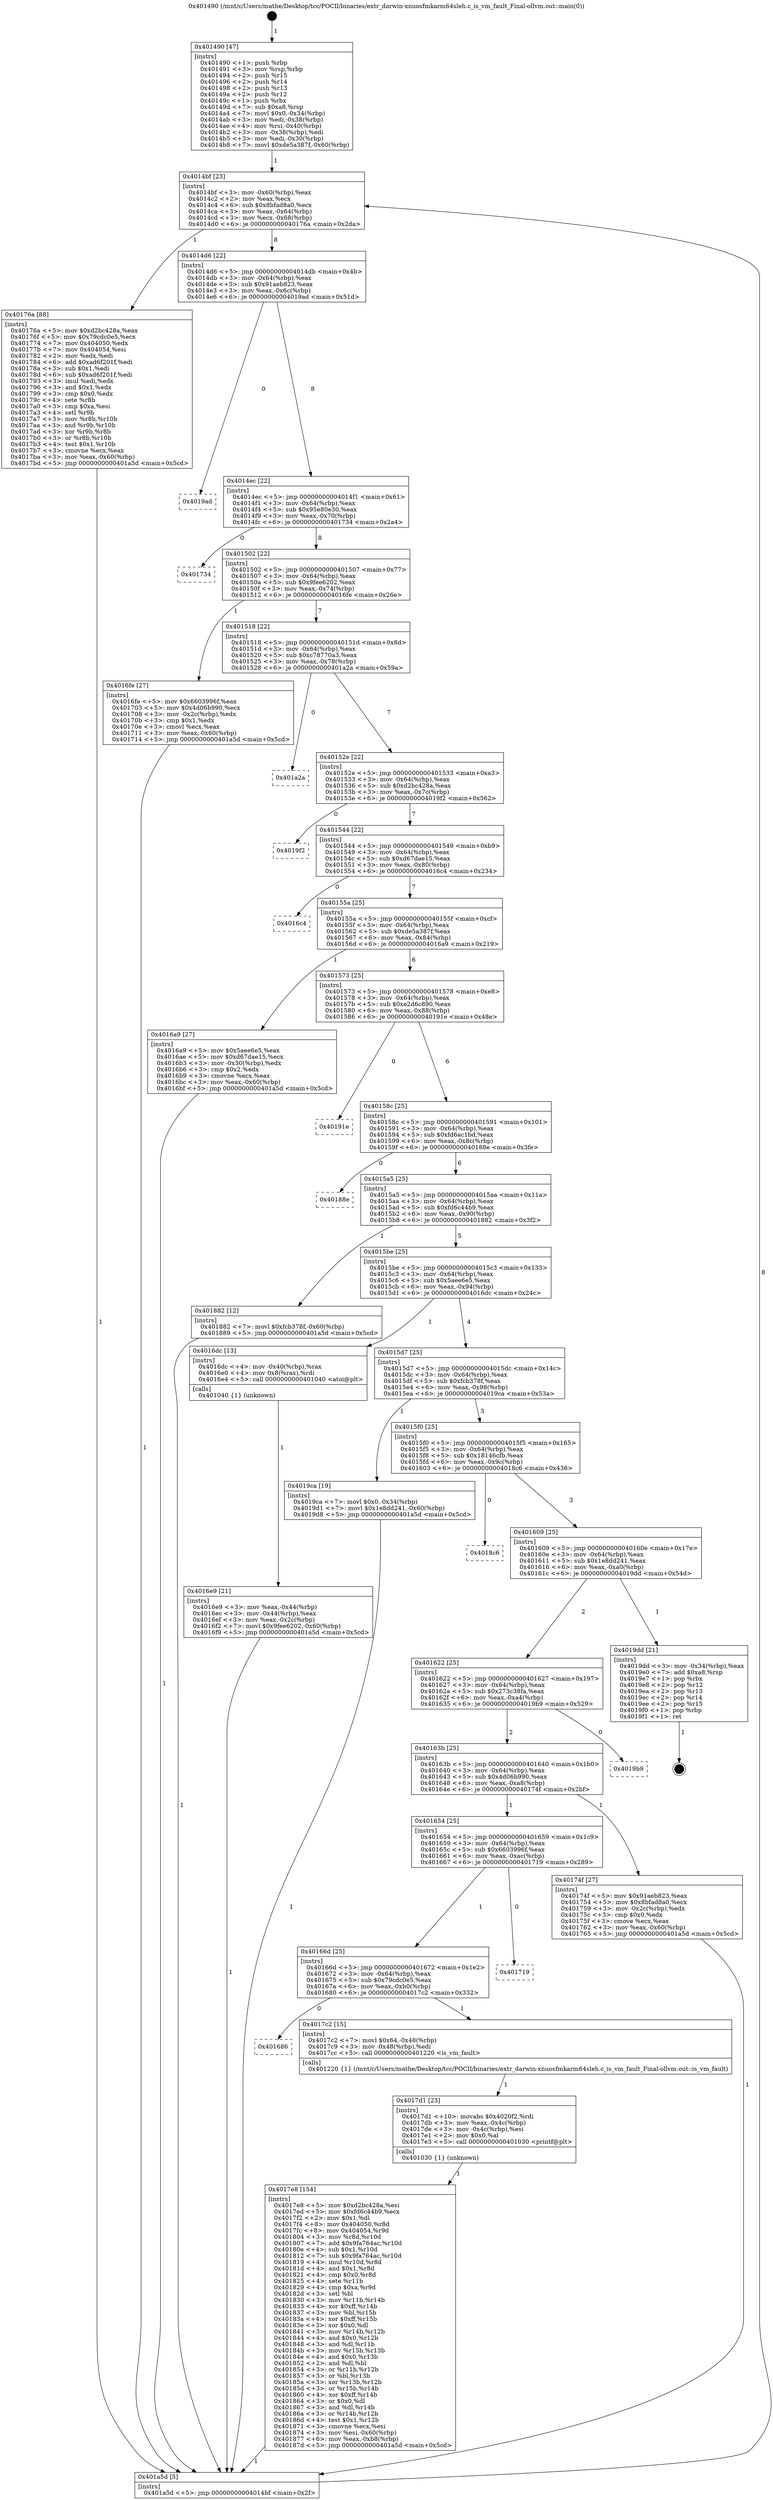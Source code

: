 digraph "0x401490" {
  label = "0x401490 (/mnt/c/Users/mathe/Desktop/tcc/POCII/binaries/extr_darwin-xnuosfmkarm64sleh.c_is_vm_fault_Final-ollvm.out::main(0))"
  labelloc = "t"
  node[shape=record]

  Entry [label="",width=0.3,height=0.3,shape=circle,fillcolor=black,style=filled]
  "0x4014bf" [label="{
     0x4014bf [23]\l
     | [instrs]\l
     &nbsp;&nbsp;0x4014bf \<+3\>: mov -0x60(%rbp),%eax\l
     &nbsp;&nbsp;0x4014c2 \<+2\>: mov %eax,%ecx\l
     &nbsp;&nbsp;0x4014c4 \<+6\>: sub $0x8bfad8a0,%ecx\l
     &nbsp;&nbsp;0x4014ca \<+3\>: mov %eax,-0x64(%rbp)\l
     &nbsp;&nbsp;0x4014cd \<+3\>: mov %ecx,-0x68(%rbp)\l
     &nbsp;&nbsp;0x4014d0 \<+6\>: je 000000000040176a \<main+0x2da\>\l
  }"]
  "0x40176a" [label="{
     0x40176a [88]\l
     | [instrs]\l
     &nbsp;&nbsp;0x40176a \<+5\>: mov $0xd2bc428a,%eax\l
     &nbsp;&nbsp;0x40176f \<+5\>: mov $0x79cdc0e5,%ecx\l
     &nbsp;&nbsp;0x401774 \<+7\>: mov 0x404050,%edx\l
     &nbsp;&nbsp;0x40177b \<+7\>: mov 0x404054,%esi\l
     &nbsp;&nbsp;0x401782 \<+2\>: mov %edx,%edi\l
     &nbsp;&nbsp;0x401784 \<+6\>: add $0xad6f201f,%edi\l
     &nbsp;&nbsp;0x40178a \<+3\>: sub $0x1,%edi\l
     &nbsp;&nbsp;0x40178d \<+6\>: sub $0xad6f201f,%edi\l
     &nbsp;&nbsp;0x401793 \<+3\>: imul %edi,%edx\l
     &nbsp;&nbsp;0x401796 \<+3\>: and $0x1,%edx\l
     &nbsp;&nbsp;0x401799 \<+3\>: cmp $0x0,%edx\l
     &nbsp;&nbsp;0x40179c \<+4\>: sete %r8b\l
     &nbsp;&nbsp;0x4017a0 \<+3\>: cmp $0xa,%esi\l
     &nbsp;&nbsp;0x4017a3 \<+4\>: setl %r9b\l
     &nbsp;&nbsp;0x4017a7 \<+3\>: mov %r8b,%r10b\l
     &nbsp;&nbsp;0x4017aa \<+3\>: and %r9b,%r10b\l
     &nbsp;&nbsp;0x4017ad \<+3\>: xor %r9b,%r8b\l
     &nbsp;&nbsp;0x4017b0 \<+3\>: or %r8b,%r10b\l
     &nbsp;&nbsp;0x4017b3 \<+4\>: test $0x1,%r10b\l
     &nbsp;&nbsp;0x4017b7 \<+3\>: cmovne %ecx,%eax\l
     &nbsp;&nbsp;0x4017ba \<+3\>: mov %eax,-0x60(%rbp)\l
     &nbsp;&nbsp;0x4017bd \<+5\>: jmp 0000000000401a5d \<main+0x5cd\>\l
  }"]
  "0x4014d6" [label="{
     0x4014d6 [22]\l
     | [instrs]\l
     &nbsp;&nbsp;0x4014d6 \<+5\>: jmp 00000000004014db \<main+0x4b\>\l
     &nbsp;&nbsp;0x4014db \<+3\>: mov -0x64(%rbp),%eax\l
     &nbsp;&nbsp;0x4014de \<+5\>: sub $0x91aeb823,%eax\l
     &nbsp;&nbsp;0x4014e3 \<+3\>: mov %eax,-0x6c(%rbp)\l
     &nbsp;&nbsp;0x4014e6 \<+6\>: je 00000000004019ad \<main+0x51d\>\l
  }"]
  Exit [label="",width=0.3,height=0.3,shape=circle,fillcolor=black,style=filled,peripheries=2]
  "0x4019ad" [label="{
     0x4019ad\l
  }", style=dashed]
  "0x4014ec" [label="{
     0x4014ec [22]\l
     | [instrs]\l
     &nbsp;&nbsp;0x4014ec \<+5\>: jmp 00000000004014f1 \<main+0x61\>\l
     &nbsp;&nbsp;0x4014f1 \<+3\>: mov -0x64(%rbp),%eax\l
     &nbsp;&nbsp;0x4014f4 \<+5\>: sub $0x95e80e30,%eax\l
     &nbsp;&nbsp;0x4014f9 \<+3\>: mov %eax,-0x70(%rbp)\l
     &nbsp;&nbsp;0x4014fc \<+6\>: je 0000000000401734 \<main+0x2a4\>\l
  }"]
  "0x4017e8" [label="{
     0x4017e8 [154]\l
     | [instrs]\l
     &nbsp;&nbsp;0x4017e8 \<+5\>: mov $0xd2bc428a,%esi\l
     &nbsp;&nbsp;0x4017ed \<+5\>: mov $0xfd6c44b9,%ecx\l
     &nbsp;&nbsp;0x4017f2 \<+2\>: mov $0x1,%dl\l
     &nbsp;&nbsp;0x4017f4 \<+8\>: mov 0x404050,%r8d\l
     &nbsp;&nbsp;0x4017fc \<+8\>: mov 0x404054,%r9d\l
     &nbsp;&nbsp;0x401804 \<+3\>: mov %r8d,%r10d\l
     &nbsp;&nbsp;0x401807 \<+7\>: add $0x9fa764ac,%r10d\l
     &nbsp;&nbsp;0x40180e \<+4\>: sub $0x1,%r10d\l
     &nbsp;&nbsp;0x401812 \<+7\>: sub $0x9fa764ac,%r10d\l
     &nbsp;&nbsp;0x401819 \<+4\>: imul %r10d,%r8d\l
     &nbsp;&nbsp;0x40181d \<+4\>: and $0x1,%r8d\l
     &nbsp;&nbsp;0x401821 \<+4\>: cmp $0x0,%r8d\l
     &nbsp;&nbsp;0x401825 \<+4\>: sete %r11b\l
     &nbsp;&nbsp;0x401829 \<+4\>: cmp $0xa,%r9d\l
     &nbsp;&nbsp;0x40182d \<+3\>: setl %bl\l
     &nbsp;&nbsp;0x401830 \<+3\>: mov %r11b,%r14b\l
     &nbsp;&nbsp;0x401833 \<+4\>: xor $0xff,%r14b\l
     &nbsp;&nbsp;0x401837 \<+3\>: mov %bl,%r15b\l
     &nbsp;&nbsp;0x40183a \<+4\>: xor $0xff,%r15b\l
     &nbsp;&nbsp;0x40183e \<+3\>: xor $0x0,%dl\l
     &nbsp;&nbsp;0x401841 \<+3\>: mov %r14b,%r12b\l
     &nbsp;&nbsp;0x401844 \<+4\>: and $0x0,%r12b\l
     &nbsp;&nbsp;0x401848 \<+3\>: and %dl,%r11b\l
     &nbsp;&nbsp;0x40184b \<+3\>: mov %r15b,%r13b\l
     &nbsp;&nbsp;0x40184e \<+4\>: and $0x0,%r13b\l
     &nbsp;&nbsp;0x401852 \<+2\>: and %dl,%bl\l
     &nbsp;&nbsp;0x401854 \<+3\>: or %r11b,%r12b\l
     &nbsp;&nbsp;0x401857 \<+3\>: or %bl,%r13b\l
     &nbsp;&nbsp;0x40185a \<+3\>: xor %r13b,%r12b\l
     &nbsp;&nbsp;0x40185d \<+3\>: or %r15b,%r14b\l
     &nbsp;&nbsp;0x401860 \<+4\>: xor $0xff,%r14b\l
     &nbsp;&nbsp;0x401864 \<+3\>: or $0x0,%dl\l
     &nbsp;&nbsp;0x401867 \<+3\>: and %dl,%r14b\l
     &nbsp;&nbsp;0x40186a \<+3\>: or %r14b,%r12b\l
     &nbsp;&nbsp;0x40186d \<+4\>: test $0x1,%r12b\l
     &nbsp;&nbsp;0x401871 \<+3\>: cmovne %ecx,%esi\l
     &nbsp;&nbsp;0x401874 \<+3\>: mov %esi,-0x60(%rbp)\l
     &nbsp;&nbsp;0x401877 \<+6\>: mov %eax,-0xb8(%rbp)\l
     &nbsp;&nbsp;0x40187d \<+5\>: jmp 0000000000401a5d \<main+0x5cd\>\l
  }"]
  "0x401734" [label="{
     0x401734\l
  }", style=dashed]
  "0x401502" [label="{
     0x401502 [22]\l
     | [instrs]\l
     &nbsp;&nbsp;0x401502 \<+5\>: jmp 0000000000401507 \<main+0x77\>\l
     &nbsp;&nbsp;0x401507 \<+3\>: mov -0x64(%rbp),%eax\l
     &nbsp;&nbsp;0x40150a \<+5\>: sub $0x9fee6202,%eax\l
     &nbsp;&nbsp;0x40150f \<+3\>: mov %eax,-0x74(%rbp)\l
     &nbsp;&nbsp;0x401512 \<+6\>: je 00000000004016fe \<main+0x26e\>\l
  }"]
  "0x4017d1" [label="{
     0x4017d1 [23]\l
     | [instrs]\l
     &nbsp;&nbsp;0x4017d1 \<+10\>: movabs $0x4020f2,%rdi\l
     &nbsp;&nbsp;0x4017db \<+3\>: mov %eax,-0x4c(%rbp)\l
     &nbsp;&nbsp;0x4017de \<+3\>: mov -0x4c(%rbp),%esi\l
     &nbsp;&nbsp;0x4017e1 \<+2\>: mov $0x0,%al\l
     &nbsp;&nbsp;0x4017e3 \<+5\>: call 0000000000401030 \<printf@plt\>\l
     | [calls]\l
     &nbsp;&nbsp;0x401030 \{1\} (unknown)\l
  }"]
  "0x4016fe" [label="{
     0x4016fe [27]\l
     | [instrs]\l
     &nbsp;&nbsp;0x4016fe \<+5\>: mov $0x6603996f,%eax\l
     &nbsp;&nbsp;0x401703 \<+5\>: mov $0x4d06b990,%ecx\l
     &nbsp;&nbsp;0x401708 \<+3\>: mov -0x2c(%rbp),%edx\l
     &nbsp;&nbsp;0x40170b \<+3\>: cmp $0x1,%edx\l
     &nbsp;&nbsp;0x40170e \<+3\>: cmovl %ecx,%eax\l
     &nbsp;&nbsp;0x401711 \<+3\>: mov %eax,-0x60(%rbp)\l
     &nbsp;&nbsp;0x401714 \<+5\>: jmp 0000000000401a5d \<main+0x5cd\>\l
  }"]
  "0x401518" [label="{
     0x401518 [22]\l
     | [instrs]\l
     &nbsp;&nbsp;0x401518 \<+5\>: jmp 000000000040151d \<main+0x8d\>\l
     &nbsp;&nbsp;0x40151d \<+3\>: mov -0x64(%rbp),%eax\l
     &nbsp;&nbsp;0x401520 \<+5\>: sub $0xc78770a3,%eax\l
     &nbsp;&nbsp;0x401525 \<+3\>: mov %eax,-0x78(%rbp)\l
     &nbsp;&nbsp;0x401528 \<+6\>: je 0000000000401a2a \<main+0x59a\>\l
  }"]
  "0x401686" [label="{
     0x401686\l
  }", style=dashed]
  "0x401a2a" [label="{
     0x401a2a\l
  }", style=dashed]
  "0x40152e" [label="{
     0x40152e [22]\l
     | [instrs]\l
     &nbsp;&nbsp;0x40152e \<+5\>: jmp 0000000000401533 \<main+0xa3\>\l
     &nbsp;&nbsp;0x401533 \<+3\>: mov -0x64(%rbp),%eax\l
     &nbsp;&nbsp;0x401536 \<+5\>: sub $0xd2bc428a,%eax\l
     &nbsp;&nbsp;0x40153b \<+3\>: mov %eax,-0x7c(%rbp)\l
     &nbsp;&nbsp;0x40153e \<+6\>: je 00000000004019f2 \<main+0x562\>\l
  }"]
  "0x4017c2" [label="{
     0x4017c2 [15]\l
     | [instrs]\l
     &nbsp;&nbsp;0x4017c2 \<+7\>: movl $0x64,-0x48(%rbp)\l
     &nbsp;&nbsp;0x4017c9 \<+3\>: mov -0x48(%rbp),%edi\l
     &nbsp;&nbsp;0x4017cc \<+5\>: call 0000000000401220 \<is_vm_fault\>\l
     | [calls]\l
     &nbsp;&nbsp;0x401220 \{1\} (/mnt/c/Users/mathe/Desktop/tcc/POCII/binaries/extr_darwin-xnuosfmkarm64sleh.c_is_vm_fault_Final-ollvm.out::is_vm_fault)\l
  }"]
  "0x4019f2" [label="{
     0x4019f2\l
  }", style=dashed]
  "0x401544" [label="{
     0x401544 [22]\l
     | [instrs]\l
     &nbsp;&nbsp;0x401544 \<+5\>: jmp 0000000000401549 \<main+0xb9\>\l
     &nbsp;&nbsp;0x401549 \<+3\>: mov -0x64(%rbp),%eax\l
     &nbsp;&nbsp;0x40154c \<+5\>: sub $0xd67dae15,%eax\l
     &nbsp;&nbsp;0x401551 \<+3\>: mov %eax,-0x80(%rbp)\l
     &nbsp;&nbsp;0x401554 \<+6\>: je 00000000004016c4 \<main+0x234\>\l
  }"]
  "0x40166d" [label="{
     0x40166d [25]\l
     | [instrs]\l
     &nbsp;&nbsp;0x40166d \<+5\>: jmp 0000000000401672 \<main+0x1e2\>\l
     &nbsp;&nbsp;0x401672 \<+3\>: mov -0x64(%rbp),%eax\l
     &nbsp;&nbsp;0x401675 \<+5\>: sub $0x79cdc0e5,%eax\l
     &nbsp;&nbsp;0x40167a \<+6\>: mov %eax,-0xb0(%rbp)\l
     &nbsp;&nbsp;0x401680 \<+6\>: je 00000000004017c2 \<main+0x332\>\l
  }"]
  "0x4016c4" [label="{
     0x4016c4\l
  }", style=dashed]
  "0x40155a" [label="{
     0x40155a [25]\l
     | [instrs]\l
     &nbsp;&nbsp;0x40155a \<+5\>: jmp 000000000040155f \<main+0xcf\>\l
     &nbsp;&nbsp;0x40155f \<+3\>: mov -0x64(%rbp),%eax\l
     &nbsp;&nbsp;0x401562 \<+5\>: sub $0xde5a387f,%eax\l
     &nbsp;&nbsp;0x401567 \<+6\>: mov %eax,-0x84(%rbp)\l
     &nbsp;&nbsp;0x40156d \<+6\>: je 00000000004016a9 \<main+0x219\>\l
  }"]
  "0x401719" [label="{
     0x401719\l
  }", style=dashed]
  "0x4016a9" [label="{
     0x4016a9 [27]\l
     | [instrs]\l
     &nbsp;&nbsp;0x4016a9 \<+5\>: mov $0x5aee6e5,%eax\l
     &nbsp;&nbsp;0x4016ae \<+5\>: mov $0xd67dae15,%ecx\l
     &nbsp;&nbsp;0x4016b3 \<+3\>: mov -0x30(%rbp),%edx\l
     &nbsp;&nbsp;0x4016b6 \<+3\>: cmp $0x2,%edx\l
     &nbsp;&nbsp;0x4016b9 \<+3\>: cmovne %ecx,%eax\l
     &nbsp;&nbsp;0x4016bc \<+3\>: mov %eax,-0x60(%rbp)\l
     &nbsp;&nbsp;0x4016bf \<+5\>: jmp 0000000000401a5d \<main+0x5cd\>\l
  }"]
  "0x401573" [label="{
     0x401573 [25]\l
     | [instrs]\l
     &nbsp;&nbsp;0x401573 \<+5\>: jmp 0000000000401578 \<main+0xe8\>\l
     &nbsp;&nbsp;0x401578 \<+3\>: mov -0x64(%rbp),%eax\l
     &nbsp;&nbsp;0x40157b \<+5\>: sub $0xe2d6c890,%eax\l
     &nbsp;&nbsp;0x401580 \<+6\>: mov %eax,-0x88(%rbp)\l
     &nbsp;&nbsp;0x401586 \<+6\>: je 000000000040191e \<main+0x48e\>\l
  }"]
  "0x401a5d" [label="{
     0x401a5d [5]\l
     | [instrs]\l
     &nbsp;&nbsp;0x401a5d \<+5\>: jmp 00000000004014bf \<main+0x2f\>\l
  }"]
  "0x401490" [label="{
     0x401490 [47]\l
     | [instrs]\l
     &nbsp;&nbsp;0x401490 \<+1\>: push %rbp\l
     &nbsp;&nbsp;0x401491 \<+3\>: mov %rsp,%rbp\l
     &nbsp;&nbsp;0x401494 \<+2\>: push %r15\l
     &nbsp;&nbsp;0x401496 \<+2\>: push %r14\l
     &nbsp;&nbsp;0x401498 \<+2\>: push %r13\l
     &nbsp;&nbsp;0x40149a \<+2\>: push %r12\l
     &nbsp;&nbsp;0x40149c \<+1\>: push %rbx\l
     &nbsp;&nbsp;0x40149d \<+7\>: sub $0xa8,%rsp\l
     &nbsp;&nbsp;0x4014a4 \<+7\>: movl $0x0,-0x34(%rbp)\l
     &nbsp;&nbsp;0x4014ab \<+3\>: mov %edi,-0x38(%rbp)\l
     &nbsp;&nbsp;0x4014ae \<+4\>: mov %rsi,-0x40(%rbp)\l
     &nbsp;&nbsp;0x4014b2 \<+3\>: mov -0x38(%rbp),%edi\l
     &nbsp;&nbsp;0x4014b5 \<+3\>: mov %edi,-0x30(%rbp)\l
     &nbsp;&nbsp;0x4014b8 \<+7\>: movl $0xde5a387f,-0x60(%rbp)\l
  }"]
  "0x401654" [label="{
     0x401654 [25]\l
     | [instrs]\l
     &nbsp;&nbsp;0x401654 \<+5\>: jmp 0000000000401659 \<main+0x1c9\>\l
     &nbsp;&nbsp;0x401659 \<+3\>: mov -0x64(%rbp),%eax\l
     &nbsp;&nbsp;0x40165c \<+5\>: sub $0x6603996f,%eax\l
     &nbsp;&nbsp;0x401661 \<+6\>: mov %eax,-0xac(%rbp)\l
     &nbsp;&nbsp;0x401667 \<+6\>: je 0000000000401719 \<main+0x289\>\l
  }"]
  "0x40191e" [label="{
     0x40191e\l
  }", style=dashed]
  "0x40158c" [label="{
     0x40158c [25]\l
     | [instrs]\l
     &nbsp;&nbsp;0x40158c \<+5\>: jmp 0000000000401591 \<main+0x101\>\l
     &nbsp;&nbsp;0x401591 \<+3\>: mov -0x64(%rbp),%eax\l
     &nbsp;&nbsp;0x401594 \<+5\>: sub $0xfd6ac1bd,%eax\l
     &nbsp;&nbsp;0x401599 \<+6\>: mov %eax,-0x8c(%rbp)\l
     &nbsp;&nbsp;0x40159f \<+6\>: je 000000000040188e \<main+0x3fe\>\l
  }"]
  "0x40174f" [label="{
     0x40174f [27]\l
     | [instrs]\l
     &nbsp;&nbsp;0x40174f \<+5\>: mov $0x91aeb823,%eax\l
     &nbsp;&nbsp;0x401754 \<+5\>: mov $0x8bfad8a0,%ecx\l
     &nbsp;&nbsp;0x401759 \<+3\>: mov -0x2c(%rbp),%edx\l
     &nbsp;&nbsp;0x40175c \<+3\>: cmp $0x0,%edx\l
     &nbsp;&nbsp;0x40175f \<+3\>: cmove %ecx,%eax\l
     &nbsp;&nbsp;0x401762 \<+3\>: mov %eax,-0x60(%rbp)\l
     &nbsp;&nbsp;0x401765 \<+5\>: jmp 0000000000401a5d \<main+0x5cd\>\l
  }"]
  "0x40188e" [label="{
     0x40188e\l
  }", style=dashed]
  "0x4015a5" [label="{
     0x4015a5 [25]\l
     | [instrs]\l
     &nbsp;&nbsp;0x4015a5 \<+5\>: jmp 00000000004015aa \<main+0x11a\>\l
     &nbsp;&nbsp;0x4015aa \<+3\>: mov -0x64(%rbp),%eax\l
     &nbsp;&nbsp;0x4015ad \<+5\>: sub $0xfd6c44b9,%eax\l
     &nbsp;&nbsp;0x4015b2 \<+6\>: mov %eax,-0x90(%rbp)\l
     &nbsp;&nbsp;0x4015b8 \<+6\>: je 0000000000401882 \<main+0x3f2\>\l
  }"]
  "0x40163b" [label="{
     0x40163b [25]\l
     | [instrs]\l
     &nbsp;&nbsp;0x40163b \<+5\>: jmp 0000000000401640 \<main+0x1b0\>\l
     &nbsp;&nbsp;0x401640 \<+3\>: mov -0x64(%rbp),%eax\l
     &nbsp;&nbsp;0x401643 \<+5\>: sub $0x4d06b990,%eax\l
     &nbsp;&nbsp;0x401648 \<+6\>: mov %eax,-0xa8(%rbp)\l
     &nbsp;&nbsp;0x40164e \<+6\>: je 000000000040174f \<main+0x2bf\>\l
  }"]
  "0x401882" [label="{
     0x401882 [12]\l
     | [instrs]\l
     &nbsp;&nbsp;0x401882 \<+7\>: movl $0xfcb378f,-0x60(%rbp)\l
     &nbsp;&nbsp;0x401889 \<+5\>: jmp 0000000000401a5d \<main+0x5cd\>\l
  }"]
  "0x4015be" [label="{
     0x4015be [25]\l
     | [instrs]\l
     &nbsp;&nbsp;0x4015be \<+5\>: jmp 00000000004015c3 \<main+0x133\>\l
     &nbsp;&nbsp;0x4015c3 \<+3\>: mov -0x64(%rbp),%eax\l
     &nbsp;&nbsp;0x4015c6 \<+5\>: sub $0x5aee6e5,%eax\l
     &nbsp;&nbsp;0x4015cb \<+6\>: mov %eax,-0x94(%rbp)\l
     &nbsp;&nbsp;0x4015d1 \<+6\>: je 00000000004016dc \<main+0x24c\>\l
  }"]
  "0x4019b9" [label="{
     0x4019b9\l
  }", style=dashed]
  "0x4016dc" [label="{
     0x4016dc [13]\l
     | [instrs]\l
     &nbsp;&nbsp;0x4016dc \<+4\>: mov -0x40(%rbp),%rax\l
     &nbsp;&nbsp;0x4016e0 \<+4\>: mov 0x8(%rax),%rdi\l
     &nbsp;&nbsp;0x4016e4 \<+5\>: call 0000000000401040 \<atoi@plt\>\l
     | [calls]\l
     &nbsp;&nbsp;0x401040 \{1\} (unknown)\l
  }"]
  "0x4015d7" [label="{
     0x4015d7 [25]\l
     | [instrs]\l
     &nbsp;&nbsp;0x4015d7 \<+5\>: jmp 00000000004015dc \<main+0x14c\>\l
     &nbsp;&nbsp;0x4015dc \<+3\>: mov -0x64(%rbp),%eax\l
     &nbsp;&nbsp;0x4015df \<+5\>: sub $0xfcb378f,%eax\l
     &nbsp;&nbsp;0x4015e4 \<+6\>: mov %eax,-0x98(%rbp)\l
     &nbsp;&nbsp;0x4015ea \<+6\>: je 00000000004019ca \<main+0x53a\>\l
  }"]
  "0x4016e9" [label="{
     0x4016e9 [21]\l
     | [instrs]\l
     &nbsp;&nbsp;0x4016e9 \<+3\>: mov %eax,-0x44(%rbp)\l
     &nbsp;&nbsp;0x4016ec \<+3\>: mov -0x44(%rbp),%eax\l
     &nbsp;&nbsp;0x4016ef \<+3\>: mov %eax,-0x2c(%rbp)\l
     &nbsp;&nbsp;0x4016f2 \<+7\>: movl $0x9fee6202,-0x60(%rbp)\l
     &nbsp;&nbsp;0x4016f9 \<+5\>: jmp 0000000000401a5d \<main+0x5cd\>\l
  }"]
  "0x401622" [label="{
     0x401622 [25]\l
     | [instrs]\l
     &nbsp;&nbsp;0x401622 \<+5\>: jmp 0000000000401627 \<main+0x197\>\l
     &nbsp;&nbsp;0x401627 \<+3\>: mov -0x64(%rbp),%eax\l
     &nbsp;&nbsp;0x40162a \<+5\>: sub $0x273c38fa,%eax\l
     &nbsp;&nbsp;0x40162f \<+6\>: mov %eax,-0xa4(%rbp)\l
     &nbsp;&nbsp;0x401635 \<+6\>: je 00000000004019b9 \<main+0x529\>\l
  }"]
  "0x4019ca" [label="{
     0x4019ca [19]\l
     | [instrs]\l
     &nbsp;&nbsp;0x4019ca \<+7\>: movl $0x0,-0x34(%rbp)\l
     &nbsp;&nbsp;0x4019d1 \<+7\>: movl $0x1e8dd241,-0x60(%rbp)\l
     &nbsp;&nbsp;0x4019d8 \<+5\>: jmp 0000000000401a5d \<main+0x5cd\>\l
  }"]
  "0x4015f0" [label="{
     0x4015f0 [25]\l
     | [instrs]\l
     &nbsp;&nbsp;0x4015f0 \<+5\>: jmp 00000000004015f5 \<main+0x165\>\l
     &nbsp;&nbsp;0x4015f5 \<+3\>: mov -0x64(%rbp),%eax\l
     &nbsp;&nbsp;0x4015f8 \<+5\>: sub $0x18146cfb,%eax\l
     &nbsp;&nbsp;0x4015fd \<+6\>: mov %eax,-0x9c(%rbp)\l
     &nbsp;&nbsp;0x401603 \<+6\>: je 00000000004018c6 \<main+0x436\>\l
  }"]
  "0x4019dd" [label="{
     0x4019dd [21]\l
     | [instrs]\l
     &nbsp;&nbsp;0x4019dd \<+3\>: mov -0x34(%rbp),%eax\l
     &nbsp;&nbsp;0x4019e0 \<+7\>: add $0xa8,%rsp\l
     &nbsp;&nbsp;0x4019e7 \<+1\>: pop %rbx\l
     &nbsp;&nbsp;0x4019e8 \<+2\>: pop %r12\l
     &nbsp;&nbsp;0x4019ea \<+2\>: pop %r13\l
     &nbsp;&nbsp;0x4019ec \<+2\>: pop %r14\l
     &nbsp;&nbsp;0x4019ee \<+2\>: pop %r15\l
     &nbsp;&nbsp;0x4019f0 \<+1\>: pop %rbp\l
     &nbsp;&nbsp;0x4019f1 \<+1\>: ret\l
  }"]
  "0x4018c6" [label="{
     0x4018c6\l
  }", style=dashed]
  "0x401609" [label="{
     0x401609 [25]\l
     | [instrs]\l
     &nbsp;&nbsp;0x401609 \<+5\>: jmp 000000000040160e \<main+0x17e\>\l
     &nbsp;&nbsp;0x40160e \<+3\>: mov -0x64(%rbp),%eax\l
     &nbsp;&nbsp;0x401611 \<+5\>: sub $0x1e8dd241,%eax\l
     &nbsp;&nbsp;0x401616 \<+6\>: mov %eax,-0xa0(%rbp)\l
     &nbsp;&nbsp;0x40161c \<+6\>: je 00000000004019dd \<main+0x54d\>\l
  }"]
  Entry -> "0x401490" [label=" 1"]
  "0x4014bf" -> "0x40176a" [label=" 1"]
  "0x4014bf" -> "0x4014d6" [label=" 8"]
  "0x4019dd" -> Exit [label=" 1"]
  "0x4014d6" -> "0x4019ad" [label=" 0"]
  "0x4014d6" -> "0x4014ec" [label=" 8"]
  "0x4019ca" -> "0x401a5d" [label=" 1"]
  "0x4014ec" -> "0x401734" [label=" 0"]
  "0x4014ec" -> "0x401502" [label=" 8"]
  "0x401882" -> "0x401a5d" [label=" 1"]
  "0x401502" -> "0x4016fe" [label=" 1"]
  "0x401502" -> "0x401518" [label=" 7"]
  "0x4017e8" -> "0x401a5d" [label=" 1"]
  "0x401518" -> "0x401a2a" [label=" 0"]
  "0x401518" -> "0x40152e" [label=" 7"]
  "0x4017d1" -> "0x4017e8" [label=" 1"]
  "0x40152e" -> "0x4019f2" [label=" 0"]
  "0x40152e" -> "0x401544" [label=" 7"]
  "0x4017c2" -> "0x4017d1" [label=" 1"]
  "0x401544" -> "0x4016c4" [label=" 0"]
  "0x401544" -> "0x40155a" [label=" 7"]
  "0x40166d" -> "0x4017c2" [label=" 1"]
  "0x40155a" -> "0x4016a9" [label=" 1"]
  "0x40155a" -> "0x401573" [label=" 6"]
  "0x4016a9" -> "0x401a5d" [label=" 1"]
  "0x401490" -> "0x4014bf" [label=" 1"]
  "0x401a5d" -> "0x4014bf" [label=" 8"]
  "0x40166d" -> "0x401686" [label=" 0"]
  "0x401573" -> "0x40191e" [label=" 0"]
  "0x401573" -> "0x40158c" [label=" 6"]
  "0x401654" -> "0x401719" [label=" 0"]
  "0x40158c" -> "0x40188e" [label=" 0"]
  "0x40158c" -> "0x4015a5" [label=" 6"]
  "0x401654" -> "0x40166d" [label=" 1"]
  "0x4015a5" -> "0x401882" [label=" 1"]
  "0x4015a5" -> "0x4015be" [label=" 5"]
  "0x40174f" -> "0x401a5d" [label=" 1"]
  "0x4015be" -> "0x4016dc" [label=" 1"]
  "0x4015be" -> "0x4015d7" [label=" 4"]
  "0x4016dc" -> "0x4016e9" [label=" 1"]
  "0x4016e9" -> "0x401a5d" [label=" 1"]
  "0x4016fe" -> "0x401a5d" [label=" 1"]
  "0x40163b" -> "0x401654" [label=" 1"]
  "0x4015d7" -> "0x4019ca" [label=" 1"]
  "0x4015d7" -> "0x4015f0" [label=" 3"]
  "0x40176a" -> "0x401a5d" [label=" 1"]
  "0x4015f0" -> "0x4018c6" [label=" 0"]
  "0x4015f0" -> "0x401609" [label=" 3"]
  "0x401622" -> "0x40163b" [label=" 2"]
  "0x401609" -> "0x4019dd" [label=" 1"]
  "0x401609" -> "0x401622" [label=" 2"]
  "0x40163b" -> "0x40174f" [label=" 1"]
  "0x401622" -> "0x4019b9" [label=" 0"]
}
